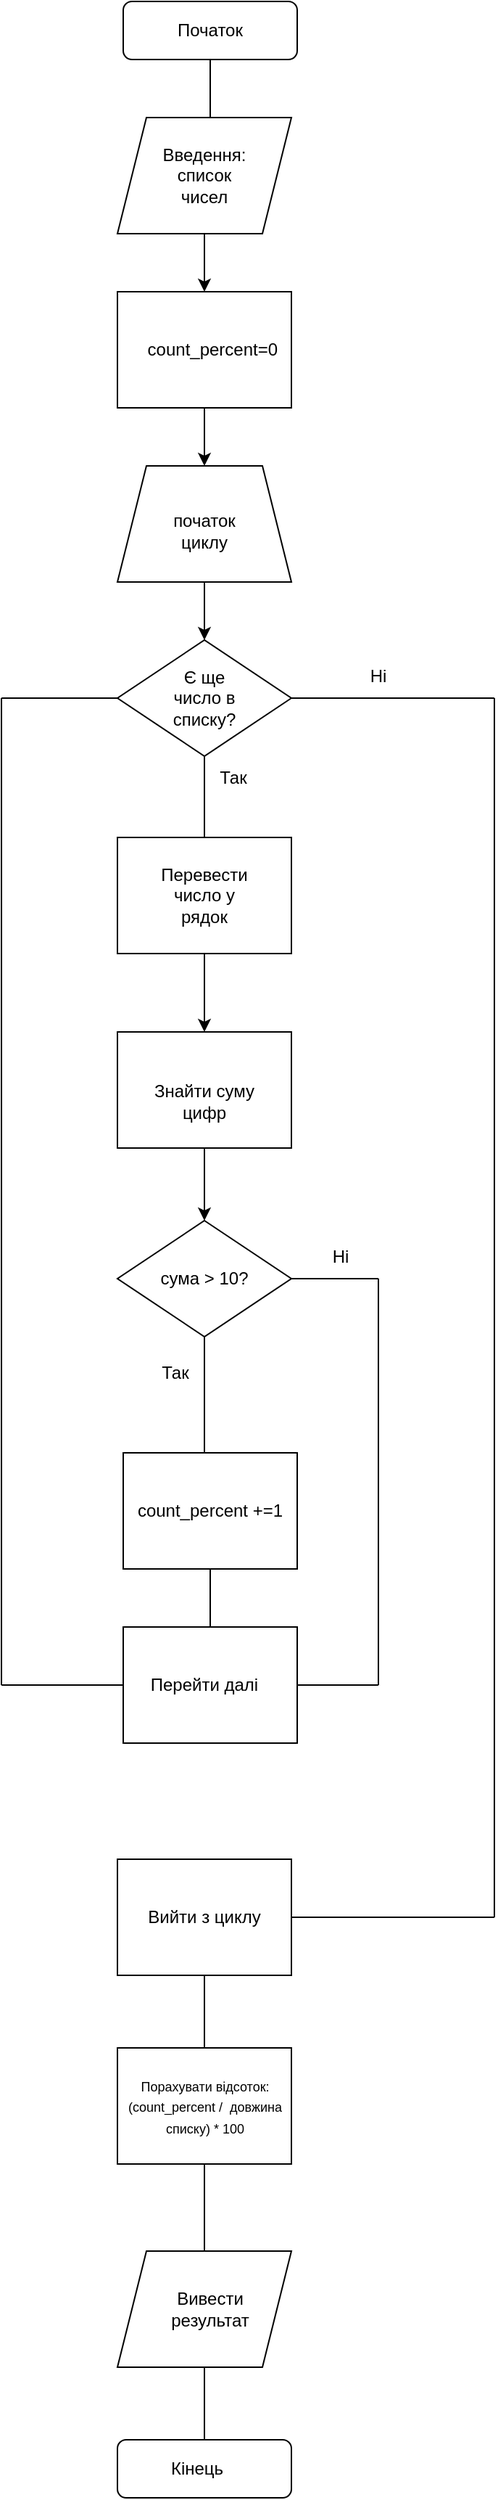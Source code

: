 <mxfile version="28.1.2">
  <diagram name="Сторінка-1" id="Dp3pGadankkb1etmxbFH">
    <mxGraphModel dx="2135" dy="3438" grid="1" gridSize="10" guides="1" tooltips="1" connect="1" arrows="1" fold="1" page="1" pageScale="1" pageWidth="827" pageHeight="1169" math="0" shadow="0">
      <root>
        <mxCell id="0" />
        <mxCell id="1" parent="0" />
        <mxCell id="v64nb27iqB1xqb5BCJtJ-21" value="Ні" style="text;html=1;align=center;verticalAlign=middle;whiteSpace=wrap;rounded=0;" parent="1" vertex="1">
          <mxGeometry x="470" y="-790" width="60" height="30" as="geometry" />
        </mxCell>
        <mxCell id="v64nb27iqB1xqb5BCJtJ-2" value="" style="shape=parallelogram;perimeter=parallelogramPerimeter;whiteSpace=wrap;html=1;fixedSize=1;" parent="1" vertex="1">
          <mxGeometry x="320" y="-1160" width="120" height="80" as="geometry" />
        </mxCell>
        <mxCell id="v64nb27iqB1xqb5BCJtJ-3" value="Введення: список чисел" style="text;html=1;align=center;verticalAlign=middle;whiteSpace=wrap;rounded=0;" parent="1" vertex="1">
          <mxGeometry x="350" y="-1135" width="60" height="30" as="geometry" />
        </mxCell>
        <mxCell id="v64nb27iqB1xqb5BCJtJ-4" value="" style="rounded=0;whiteSpace=wrap;html=1;" parent="1" vertex="1">
          <mxGeometry x="320" y="-1040" width="120" height="80" as="geometry" />
        </mxCell>
        <mxCell id="v64nb27iqB1xqb5BCJtJ-7" value="" style="endArrow=classic;html=1;rounded=0;entryX=0.5;entryY=0;entryDx=0;entryDy=0;exitX=0.5;exitY=1;exitDx=0;exitDy=0;" parent="1" source="v64nb27iqB1xqb5BCJtJ-2" target="v64nb27iqB1xqb5BCJtJ-4" edge="1">
          <mxGeometry width="50" height="50" relative="1" as="geometry">
            <mxPoint x="520" y="-1040" as="sourcePoint" />
            <mxPoint x="560" y="-930" as="targetPoint" />
          </mxGeometry>
        </mxCell>
        <mxCell id="v64nb27iqB1xqb5BCJtJ-8" value="&amp;nbsp;count_percent=0" style="text;html=1;align=center;verticalAlign=middle;whiteSpace=wrap;rounded=0;" parent="1" vertex="1">
          <mxGeometry x="354" y="-1015" width="60" height="30" as="geometry" />
        </mxCell>
        <mxCell id="v64nb27iqB1xqb5BCJtJ-9" value="" style="shape=trapezoid;perimeter=trapezoidPerimeter;whiteSpace=wrap;html=1;fixedSize=1;" parent="1" vertex="1">
          <mxGeometry x="320" y="-920" width="120" height="80" as="geometry" />
        </mxCell>
        <mxCell id="v64nb27iqB1xqb5BCJtJ-10" value="початок циклу" style="text;html=1;align=center;verticalAlign=middle;whiteSpace=wrap;rounded=0;" parent="1" vertex="1">
          <mxGeometry x="350" y="-890" width="60" height="30" as="geometry" />
        </mxCell>
        <mxCell id="v64nb27iqB1xqb5BCJtJ-11" value="" style="rhombus;whiteSpace=wrap;html=1;rotation=90;" parent="1" vertex="1">
          <mxGeometry x="340" y="-820" width="80" height="120" as="geometry" />
        </mxCell>
        <mxCell id="v64nb27iqB1xqb5BCJtJ-18" value="Є ще число в списку?" style="text;html=1;align=center;verticalAlign=middle;whiteSpace=wrap;rounded=0;" parent="1" vertex="1">
          <mxGeometry x="350" y="-775" width="60" height="30" as="geometry" />
        </mxCell>
        <mxCell id="v64nb27iqB1xqb5BCJtJ-20" value="Так" style="text;html=1;align=center;verticalAlign=middle;whiteSpace=wrap;rounded=0;" parent="1" vertex="1">
          <mxGeometry x="370" y="-720" width="60" height="30" as="geometry" />
        </mxCell>
        <mxCell id="v64nb27iqB1xqb5BCJtJ-25" value="" style="rounded=0;whiteSpace=wrap;html=1;" parent="1" vertex="1">
          <mxGeometry x="320" y="-664" width="120" height="80" as="geometry" />
        </mxCell>
        <mxCell id="v64nb27iqB1xqb5BCJtJ-27" value="Перевести число у рядок" style="text;html=1;align=center;verticalAlign=middle;whiteSpace=wrap;rounded=0;" parent="1" vertex="1">
          <mxGeometry x="350" y="-639" width="60" height="30" as="geometry" />
        </mxCell>
        <mxCell id="v64nb27iqB1xqb5BCJtJ-28" value="" style="endArrow=classic;html=1;rounded=0;exitX=0.5;exitY=1;exitDx=0;exitDy=0;entryX=0.5;entryY=0;entryDx=0;entryDy=0;" parent="1" source="v64nb27iqB1xqb5BCJtJ-4" target="v64nb27iqB1xqb5BCJtJ-9" edge="1">
          <mxGeometry width="50" height="50" relative="1" as="geometry">
            <mxPoint x="510" y="-980" as="sourcePoint" />
            <mxPoint x="560" y="-1030" as="targetPoint" />
          </mxGeometry>
        </mxCell>
        <mxCell id="v64nb27iqB1xqb5BCJtJ-29" value="" style="endArrow=classic;html=1;rounded=0;exitX=0.5;exitY=1;exitDx=0;exitDy=0;entryX=0;entryY=0.5;entryDx=0;entryDy=0;" parent="1" source="v64nb27iqB1xqb5BCJtJ-9" target="v64nb27iqB1xqb5BCJtJ-11" edge="1">
          <mxGeometry width="50" height="50" relative="1" as="geometry">
            <mxPoint x="510" y="-680" as="sourcePoint" />
            <mxPoint x="560" y="-730" as="targetPoint" />
          </mxGeometry>
        </mxCell>
        <mxCell id="v64nb27iqB1xqb5BCJtJ-32" value="" style="rounded=0;whiteSpace=wrap;html=1;" parent="1" vertex="1">
          <mxGeometry x="320" y="-530" width="120" height="80" as="geometry" />
        </mxCell>
        <mxCell id="v64nb27iqB1xqb5BCJtJ-33" value="Знайти суму цифр" style="text;html=1;align=center;verticalAlign=middle;whiteSpace=wrap;rounded=0;" parent="1" vertex="1">
          <mxGeometry x="340" y="-500" width="80" height="35" as="geometry" />
        </mxCell>
        <mxCell id="v64nb27iqB1xqb5BCJtJ-34" value="" style="rhombus;whiteSpace=wrap;html=1;" parent="1" vertex="1">
          <mxGeometry x="320" y="-400" width="120" height="80" as="geometry" />
        </mxCell>
        <mxCell id="v64nb27iqB1xqb5BCJtJ-35" value="сума &amp;gt; 10?" style="text;html=1;align=center;verticalAlign=middle;whiteSpace=wrap;rounded=0;" parent="1" vertex="1">
          <mxGeometry x="345" y="-372.5" width="70" height="25" as="geometry" />
        </mxCell>
        <mxCell id="v64nb27iqB1xqb5BCJtJ-37" value="" style="rounded=0;whiteSpace=wrap;html=1;" parent="1" vertex="1">
          <mxGeometry x="324" y="-240" width="120" height="80" as="geometry" />
        </mxCell>
        <mxCell id="v64nb27iqB1xqb5BCJtJ-38" value="count_percent +=1" style="text;html=1;align=center;verticalAlign=middle;whiteSpace=wrap;rounded=0;" parent="1" vertex="1">
          <mxGeometry x="324" y="-217.5" width="120" height="35" as="geometry" />
        </mxCell>
        <mxCell id="v64nb27iqB1xqb5BCJtJ-45" value="Так" style="text;html=1;align=center;verticalAlign=middle;whiteSpace=wrap;rounded=0;" parent="1" vertex="1">
          <mxGeometry x="330" y="-310" width="60" height="30" as="geometry" />
        </mxCell>
        <mxCell id="v64nb27iqB1xqb5BCJtJ-46" value="Ні" style="text;html=1;align=center;verticalAlign=middle;whiteSpace=wrap;rounded=0;" parent="1" vertex="1">
          <mxGeometry x="444" y="-390" width="60" height="30" as="geometry" />
        </mxCell>
        <mxCell id="v64nb27iqB1xqb5BCJtJ-49" value="" style="rounded=0;whiteSpace=wrap;html=1;" parent="1" vertex="1">
          <mxGeometry x="324" y="-120" width="120" height="80" as="geometry" />
        </mxCell>
        <mxCell id="v64nb27iqB1xqb5BCJtJ-50" value="Перейти далі" style="text;html=1;align=center;verticalAlign=middle;whiteSpace=wrap;rounded=0;" parent="1" vertex="1">
          <mxGeometry x="340" y="-103.75" width="80" height="47.5" as="geometry" />
        </mxCell>
        <mxCell id="v64nb27iqB1xqb5BCJtJ-54" value="" style="endArrow=classic;html=1;rounded=0;exitX=0.5;exitY=1;exitDx=0;exitDy=0;entryX=0.5;entryY=0;entryDx=0;entryDy=0;" parent="1" source="v64nb27iqB1xqb5BCJtJ-25" target="v64nb27iqB1xqb5BCJtJ-32" edge="1">
          <mxGeometry width="50" height="50" relative="1" as="geometry">
            <mxPoint x="280" y="-590" as="sourcePoint" />
            <mxPoint x="280" y="-545" as="targetPoint" />
          </mxGeometry>
        </mxCell>
        <mxCell id="v64nb27iqB1xqb5BCJtJ-55" value="" style="endArrow=classic;html=1;rounded=0;exitX=0.5;exitY=1;exitDx=0;exitDy=0;entryX=0.5;entryY=0;entryDx=0;entryDy=0;" parent="1" source="v64nb27iqB1xqb5BCJtJ-32" target="v64nb27iqB1xqb5BCJtJ-34" edge="1">
          <mxGeometry width="50" height="50" relative="1" as="geometry">
            <mxPoint x="170" y="-420" as="sourcePoint" />
            <mxPoint x="170" y="-375" as="targetPoint" />
          </mxGeometry>
        </mxCell>
        <mxCell id="v64nb27iqB1xqb5BCJtJ-57" value="" style="rounded=0;whiteSpace=wrap;html=1;" parent="1" vertex="1">
          <mxGeometry x="320" y="40" width="120" height="80" as="geometry" />
        </mxCell>
        <mxCell id="v64nb27iqB1xqb5BCJtJ-58" value="Вийти з циклу" style="text;html=1;align=center;verticalAlign=middle;whiteSpace=wrap;rounded=0;" parent="1" vertex="1">
          <mxGeometry x="340" y="58" width="80" height="44" as="geometry" />
        </mxCell>
        <mxCell id="v64nb27iqB1xqb5BCJtJ-61" value="" style="rounded=0;whiteSpace=wrap;html=1;" parent="1" vertex="1">
          <mxGeometry x="320" y="170" width="120" height="80" as="geometry" />
        </mxCell>
        <mxCell id="v64nb27iqB1xqb5BCJtJ-62" value="&lt;font style=&quot;font-size: 9px;&quot;&gt;Порахувати відсоток:&lt;br&gt;(count_percent /&amp;nbsp; довжина списку) * 100&lt;/font&gt;" style="text;html=1;align=center;verticalAlign=middle;whiteSpace=wrap;rounded=0;" parent="1" vertex="1">
          <mxGeometry x="324" y="183.13" width="113" height="53.75" as="geometry" />
        </mxCell>
        <mxCell id="v64nb27iqB1xqb5BCJtJ-63" style="edgeStyle=orthogonalEdgeStyle;rounded=0;orthogonalLoop=1;jettySize=auto;html=1;exitX=0.5;exitY=1;exitDx=0;exitDy=0;" parent="1" source="v64nb27iqB1xqb5BCJtJ-62" target="v64nb27iqB1xqb5BCJtJ-62" edge="1">
          <mxGeometry relative="1" as="geometry" />
        </mxCell>
        <mxCell id="v64nb27iqB1xqb5BCJtJ-67" value="" style="shape=parallelogram;perimeter=parallelogramPerimeter;whiteSpace=wrap;html=1;fixedSize=1;" parent="1" vertex="1">
          <mxGeometry x="320" y="310" width="120" height="80" as="geometry" />
        </mxCell>
        <mxCell id="v64nb27iqB1xqb5BCJtJ-68" value="Вивести результат" style="text;html=1;align=center;verticalAlign=middle;whiteSpace=wrap;rounded=0;" parent="1" vertex="1">
          <mxGeometry x="354" y="335" width="60" height="30" as="geometry" />
        </mxCell>
        <mxCell id="CdX3wt2-4VGhRPujpCDp-3" value="" style="endArrow=none;html=1;rounded=0;" edge="1" parent="1">
          <mxGeometry width="50" height="50" relative="1" as="geometry">
            <mxPoint x="500" y="-360" as="sourcePoint" />
            <mxPoint x="440" y="-360" as="targetPoint" />
          </mxGeometry>
        </mxCell>
        <mxCell id="CdX3wt2-4VGhRPujpCDp-5" value="" style="endArrow=none;html=1;rounded=0;" edge="1" parent="1">
          <mxGeometry width="50" height="50" relative="1" as="geometry">
            <mxPoint x="500" y="-80" as="sourcePoint" />
            <mxPoint x="500" y="-360" as="targetPoint" />
          </mxGeometry>
        </mxCell>
        <mxCell id="CdX3wt2-4VGhRPujpCDp-6" value="" style="endArrow=none;html=1;rounded=0;exitX=1;exitY=0.5;exitDx=0;exitDy=0;" edge="1" parent="1" source="v64nb27iqB1xqb5BCJtJ-49">
          <mxGeometry width="50" height="50" relative="1" as="geometry">
            <mxPoint x="460" y="-200" as="sourcePoint" />
            <mxPoint x="500" y="-80" as="targetPoint" />
          </mxGeometry>
        </mxCell>
        <mxCell id="CdX3wt2-4VGhRPujpCDp-10" value="" style="endArrow=none;html=1;rounded=0;exitX=0.5;exitY=1;exitDx=0;exitDy=0;" edge="1" parent="1" source="v64nb27iqB1xqb5BCJtJ-34">
          <mxGeometry width="50" height="50" relative="1" as="geometry">
            <mxPoint x="480" y="-250" as="sourcePoint" />
            <mxPoint x="380" y="-240" as="targetPoint" />
          </mxGeometry>
        </mxCell>
        <mxCell id="CdX3wt2-4VGhRPujpCDp-11" value="" style="endArrow=none;html=1;rounded=0;exitX=0.5;exitY=1;exitDx=0;exitDy=0;entryX=0.5;entryY=0;entryDx=0;entryDy=0;" edge="1" parent="1" source="v64nb27iqB1xqb5BCJtJ-37" target="v64nb27iqB1xqb5BCJtJ-49">
          <mxGeometry width="50" height="50" relative="1" as="geometry">
            <mxPoint x="480" y="-250" as="sourcePoint" />
            <mxPoint x="380" y="-150" as="targetPoint" />
          </mxGeometry>
        </mxCell>
        <mxCell id="CdX3wt2-4VGhRPujpCDp-13" value="" style="endArrow=none;html=1;rounded=0;entryX=1;entryY=0.5;entryDx=0;entryDy=0;exitX=0.5;exitY=0;exitDx=0;exitDy=0;" edge="1" parent="1" source="v64nb27iqB1xqb5BCJtJ-25" target="v64nb27iqB1xqb5BCJtJ-11">
          <mxGeometry width="50" height="50" relative="1" as="geometry">
            <mxPoint x="480" y="-550" as="sourcePoint" />
            <mxPoint x="530" y="-600" as="targetPoint" />
          </mxGeometry>
        </mxCell>
        <mxCell id="CdX3wt2-4VGhRPujpCDp-15" value="" style="endArrow=none;html=1;rounded=0;entryX=0.5;entryY=1;entryDx=0;entryDy=0;" edge="1" parent="1" target="v64nb27iqB1xqb5BCJtJ-11">
          <mxGeometry width="50" height="50" relative="1" as="geometry">
            <mxPoint x="240" y="-760" as="sourcePoint" />
            <mxPoint x="530" y="-600" as="targetPoint" />
          </mxGeometry>
        </mxCell>
        <mxCell id="CdX3wt2-4VGhRPujpCDp-16" value="" style="endArrow=none;html=1;rounded=0;" edge="1" parent="1">
          <mxGeometry width="50" height="50" relative="1" as="geometry">
            <mxPoint x="240" y="-760" as="sourcePoint" />
            <mxPoint x="240" y="-80" as="targetPoint" />
          </mxGeometry>
        </mxCell>
        <mxCell id="CdX3wt2-4VGhRPujpCDp-17" value="" style="endArrow=none;html=1;rounded=0;entryX=0;entryY=0.5;entryDx=0;entryDy=0;" edge="1" parent="1" target="v64nb27iqB1xqb5BCJtJ-49">
          <mxGeometry width="50" height="50" relative="1" as="geometry">
            <mxPoint x="240" y="-80" as="sourcePoint" />
            <mxPoint x="530" y="-300" as="targetPoint" />
          </mxGeometry>
        </mxCell>
        <mxCell id="CdX3wt2-4VGhRPujpCDp-19" value="" style="endArrow=none;html=1;rounded=0;exitX=0.5;exitY=1;exitDx=0;exitDy=0;entryX=0.5;entryY=0;entryDx=0;entryDy=0;" edge="1" parent="1" source="v64nb27iqB1xqb5BCJtJ-57" target="v64nb27iqB1xqb5BCJtJ-61">
          <mxGeometry width="50" height="50" relative="1" as="geometry">
            <mxPoint x="460" y="-20" as="sourcePoint" />
            <mxPoint x="510" y="-70" as="targetPoint" />
          </mxGeometry>
        </mxCell>
        <mxCell id="CdX3wt2-4VGhRPujpCDp-20" value="" style="endArrow=none;html=1;rounded=0;exitX=0.5;exitY=1;exitDx=0;exitDy=0;entryX=0.5;entryY=0;entryDx=0;entryDy=0;" edge="1" parent="1" source="v64nb27iqB1xqb5BCJtJ-61" target="v64nb27iqB1xqb5BCJtJ-67">
          <mxGeometry width="50" height="50" relative="1" as="geometry">
            <mxPoint x="460" y="180" as="sourcePoint" />
            <mxPoint x="510" y="130" as="targetPoint" />
          </mxGeometry>
        </mxCell>
        <mxCell id="CdX3wt2-4VGhRPujpCDp-21" value="" style="endArrow=none;html=1;rounded=0;entryX=0.5;entryY=0;entryDx=0;entryDy=0;" edge="1" parent="1" target="v64nb27iqB1xqb5BCJtJ-11">
          <mxGeometry width="50" height="50" relative="1" as="geometry">
            <mxPoint x="580" y="-760" as="sourcePoint" />
            <mxPoint x="510" y="-570" as="targetPoint" />
          </mxGeometry>
        </mxCell>
        <mxCell id="CdX3wt2-4VGhRPujpCDp-22" value="" style="endArrow=none;html=1;rounded=0;" edge="1" parent="1">
          <mxGeometry width="50" height="50" relative="1" as="geometry">
            <mxPoint x="580" y="80" as="sourcePoint" />
            <mxPoint x="580" y="-760" as="targetPoint" />
          </mxGeometry>
        </mxCell>
        <mxCell id="CdX3wt2-4VGhRPujpCDp-23" value="" style="endArrow=none;html=1;rounded=0;exitX=1;exitY=0.5;exitDx=0;exitDy=0;" edge="1" parent="1" source="v64nb27iqB1xqb5BCJtJ-57">
          <mxGeometry width="50" height="50" relative="1" as="geometry">
            <mxPoint x="460" y="180" as="sourcePoint" />
            <mxPoint x="580" y="80" as="targetPoint" />
          </mxGeometry>
        </mxCell>
        <mxCell id="CdX3wt2-4VGhRPujpCDp-24" value="" style="rounded=1;whiteSpace=wrap;html=1;" vertex="1" parent="1">
          <mxGeometry x="324" y="-1240" width="120" height="40" as="geometry" />
        </mxCell>
        <mxCell id="CdX3wt2-4VGhRPujpCDp-25" value="" style="rounded=1;whiteSpace=wrap;html=1;" vertex="1" parent="1">
          <mxGeometry x="320" y="440" width="120" height="40" as="geometry" />
        </mxCell>
        <mxCell id="CdX3wt2-4VGhRPujpCDp-26" value="Початок" style="text;html=1;align=center;verticalAlign=middle;whiteSpace=wrap;rounded=0;" vertex="1" parent="1">
          <mxGeometry x="354" y="-1235" width="60" height="30" as="geometry" />
        </mxCell>
        <mxCell id="CdX3wt2-4VGhRPujpCDp-27" value="Кінець" style="text;html=1;align=center;verticalAlign=middle;whiteSpace=wrap;rounded=0;" vertex="1" parent="1">
          <mxGeometry x="345" y="445" width="60" height="30" as="geometry" />
        </mxCell>
        <mxCell id="CdX3wt2-4VGhRPujpCDp-28" value="" style="endArrow=none;html=1;rounded=0;entryX=0.5;entryY=1;entryDx=0;entryDy=0;exitX=0.5;exitY=0;exitDx=0;exitDy=0;" edge="1" parent="1" source="CdX3wt2-4VGhRPujpCDp-25" target="v64nb27iqB1xqb5BCJtJ-67">
          <mxGeometry width="50" height="50" relative="1" as="geometry">
            <mxPoint x="460" y="480" as="sourcePoint" />
            <mxPoint x="510" y="430" as="targetPoint" />
          </mxGeometry>
        </mxCell>
        <mxCell id="CdX3wt2-4VGhRPujpCDp-29" value="" style="endArrow=none;html=1;rounded=0;exitX=0.5;exitY=1;exitDx=0;exitDy=0;" edge="1" parent="1" source="CdX3wt2-4VGhRPujpCDp-24">
          <mxGeometry width="50" height="50" relative="1" as="geometry">
            <mxPoint x="460" y="-1220" as="sourcePoint" />
            <mxPoint x="384" y="-1160" as="targetPoint" />
          </mxGeometry>
        </mxCell>
      </root>
    </mxGraphModel>
  </diagram>
</mxfile>
